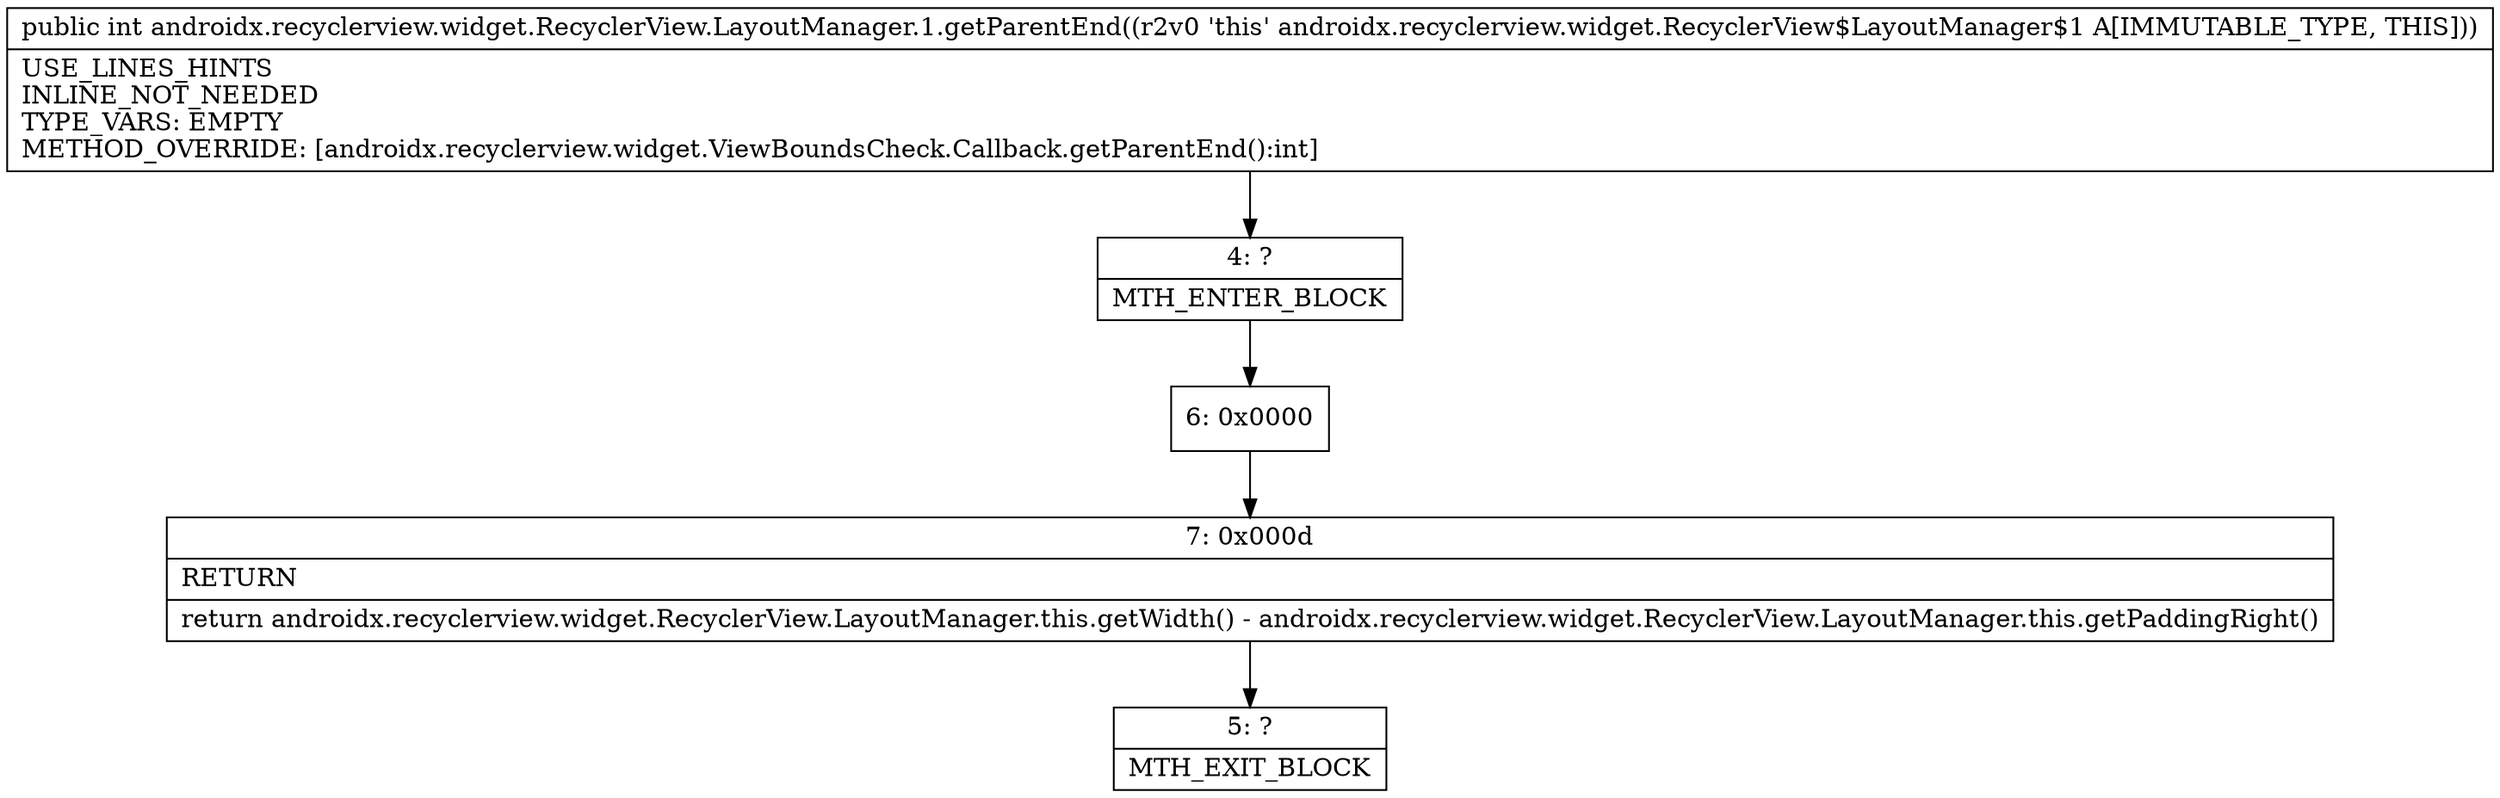 digraph "CFG forandroidx.recyclerview.widget.RecyclerView.LayoutManager.1.getParentEnd()I" {
Node_4 [shape=record,label="{4\:\ ?|MTH_ENTER_BLOCK\l}"];
Node_6 [shape=record,label="{6\:\ 0x0000}"];
Node_7 [shape=record,label="{7\:\ 0x000d|RETURN\l|return androidx.recyclerview.widget.RecyclerView.LayoutManager.this.getWidth() \- androidx.recyclerview.widget.RecyclerView.LayoutManager.this.getPaddingRight()\l}"];
Node_5 [shape=record,label="{5\:\ ?|MTH_EXIT_BLOCK\l}"];
MethodNode[shape=record,label="{public int androidx.recyclerview.widget.RecyclerView.LayoutManager.1.getParentEnd((r2v0 'this' androidx.recyclerview.widget.RecyclerView$LayoutManager$1 A[IMMUTABLE_TYPE, THIS]))  | USE_LINES_HINTS\lINLINE_NOT_NEEDED\lTYPE_VARS: EMPTY\lMETHOD_OVERRIDE: [androidx.recyclerview.widget.ViewBoundsCheck.Callback.getParentEnd():int]\l}"];
MethodNode -> Node_4;Node_4 -> Node_6;
Node_6 -> Node_7;
Node_7 -> Node_5;
}

